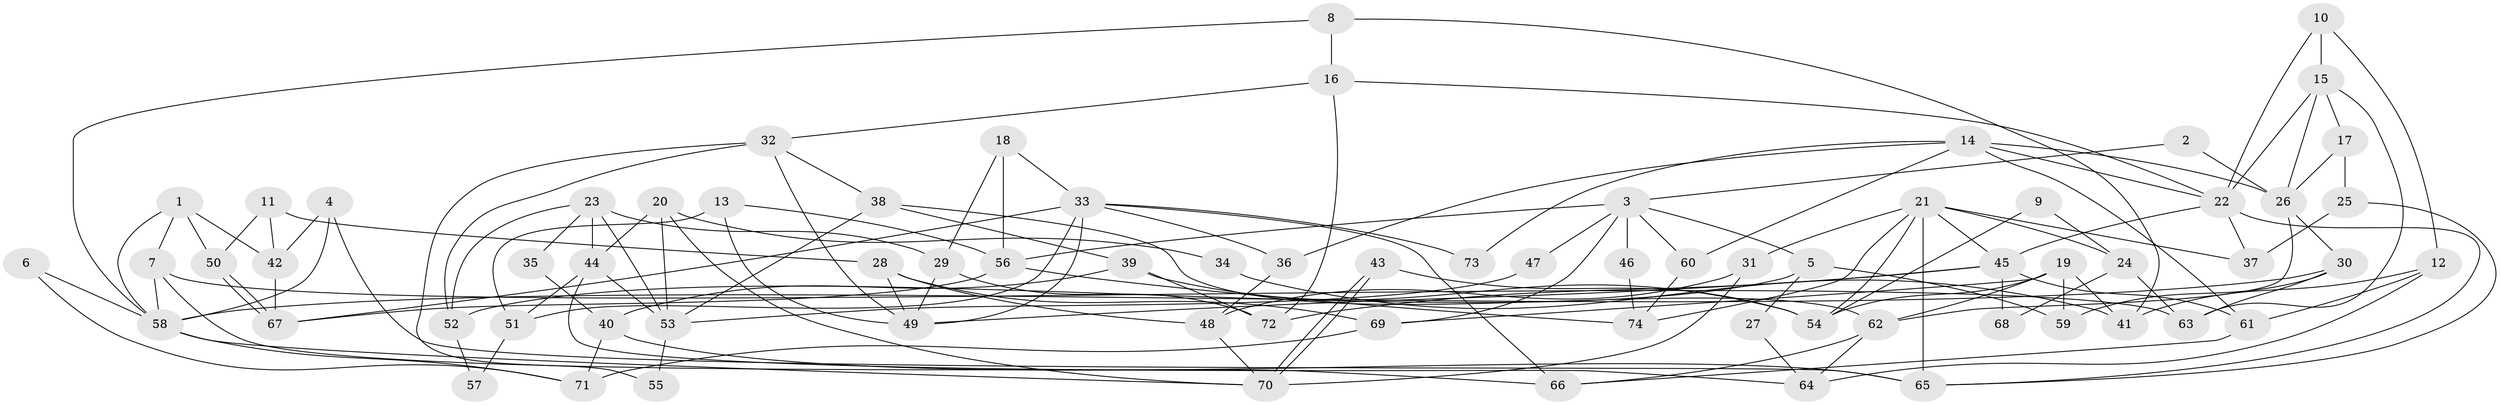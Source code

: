 // coarse degree distribution, {1: 0.06896551724137931, 2: 0.1724137931034483, 3: 0.1724137931034483, 4: 0.2413793103448276, 6: 0.13793103448275862, 5: 0.13793103448275862, 11: 0.034482758620689655, 14: 0.034482758620689655}
// Generated by graph-tools (version 1.1) at 2025/53/03/04/25 21:53:01]
// undirected, 74 vertices, 148 edges
graph export_dot {
graph [start="1"]
  node [color=gray90,style=filled];
  1;
  2;
  3;
  4;
  5;
  6;
  7;
  8;
  9;
  10;
  11;
  12;
  13;
  14;
  15;
  16;
  17;
  18;
  19;
  20;
  21;
  22;
  23;
  24;
  25;
  26;
  27;
  28;
  29;
  30;
  31;
  32;
  33;
  34;
  35;
  36;
  37;
  38;
  39;
  40;
  41;
  42;
  43;
  44;
  45;
  46;
  47;
  48;
  49;
  50;
  51;
  52;
  53;
  54;
  55;
  56;
  57;
  58;
  59;
  60;
  61;
  62;
  63;
  64;
  65;
  66;
  67;
  68;
  69;
  70;
  71;
  72;
  73;
  74;
  1 -- 7;
  1 -- 50;
  1 -- 42;
  1 -- 58;
  2 -- 3;
  2 -- 26;
  3 -- 56;
  3 -- 60;
  3 -- 5;
  3 -- 46;
  3 -- 47;
  3 -- 69;
  4 -- 58;
  4 -- 65;
  4 -- 42;
  5 -- 52;
  5 -- 27;
  5 -- 59;
  6 -- 71;
  6 -- 58;
  7 -- 66;
  7 -- 58;
  7 -- 63;
  8 -- 58;
  8 -- 16;
  8 -- 41;
  9 -- 54;
  9 -- 24;
  10 -- 22;
  10 -- 15;
  10 -- 12;
  11 -- 42;
  11 -- 28;
  11 -- 50;
  12 -- 61;
  12 -- 41;
  12 -- 64;
  13 -- 49;
  13 -- 51;
  13 -- 56;
  14 -- 26;
  14 -- 61;
  14 -- 22;
  14 -- 36;
  14 -- 60;
  14 -- 73;
  15 -- 63;
  15 -- 26;
  15 -- 17;
  15 -- 22;
  16 -- 32;
  16 -- 22;
  16 -- 72;
  17 -- 26;
  17 -- 25;
  18 -- 33;
  18 -- 56;
  18 -- 29;
  19 -- 41;
  19 -- 69;
  19 -- 54;
  19 -- 59;
  19 -- 62;
  20 -- 70;
  20 -- 44;
  20 -- 34;
  20 -- 53;
  21 -- 45;
  21 -- 37;
  21 -- 24;
  21 -- 31;
  21 -- 54;
  21 -- 65;
  21 -- 74;
  22 -- 37;
  22 -- 45;
  22 -- 65;
  23 -- 29;
  23 -- 53;
  23 -- 35;
  23 -- 44;
  23 -- 52;
  24 -- 63;
  24 -- 68;
  25 -- 65;
  25 -- 37;
  26 -- 62;
  26 -- 30;
  27 -- 64;
  28 -- 48;
  28 -- 49;
  28 -- 69;
  29 -- 72;
  29 -- 49;
  30 -- 58;
  30 -- 59;
  30 -- 63;
  31 -- 70;
  31 -- 48;
  32 -- 49;
  32 -- 38;
  32 -- 52;
  32 -- 55;
  33 -- 67;
  33 -- 36;
  33 -- 49;
  33 -- 51;
  33 -- 66;
  33 -- 73;
  34 -- 41;
  35 -- 40;
  36 -- 48;
  38 -- 39;
  38 -- 53;
  38 -- 62;
  39 -- 72;
  39 -- 54;
  39 -- 40;
  40 -- 65;
  40 -- 71;
  42 -- 67;
  43 -- 70;
  43 -- 70;
  43 -- 54;
  44 -- 64;
  44 -- 51;
  44 -- 53;
  45 -- 49;
  45 -- 61;
  45 -- 68;
  45 -- 72;
  46 -- 74;
  47 -- 53;
  48 -- 70;
  50 -- 67;
  50 -- 67;
  51 -- 57;
  52 -- 57;
  53 -- 55;
  56 -- 67;
  56 -- 74;
  58 -- 71;
  58 -- 70;
  60 -- 74;
  61 -- 66;
  62 -- 64;
  62 -- 66;
  69 -- 71;
}
